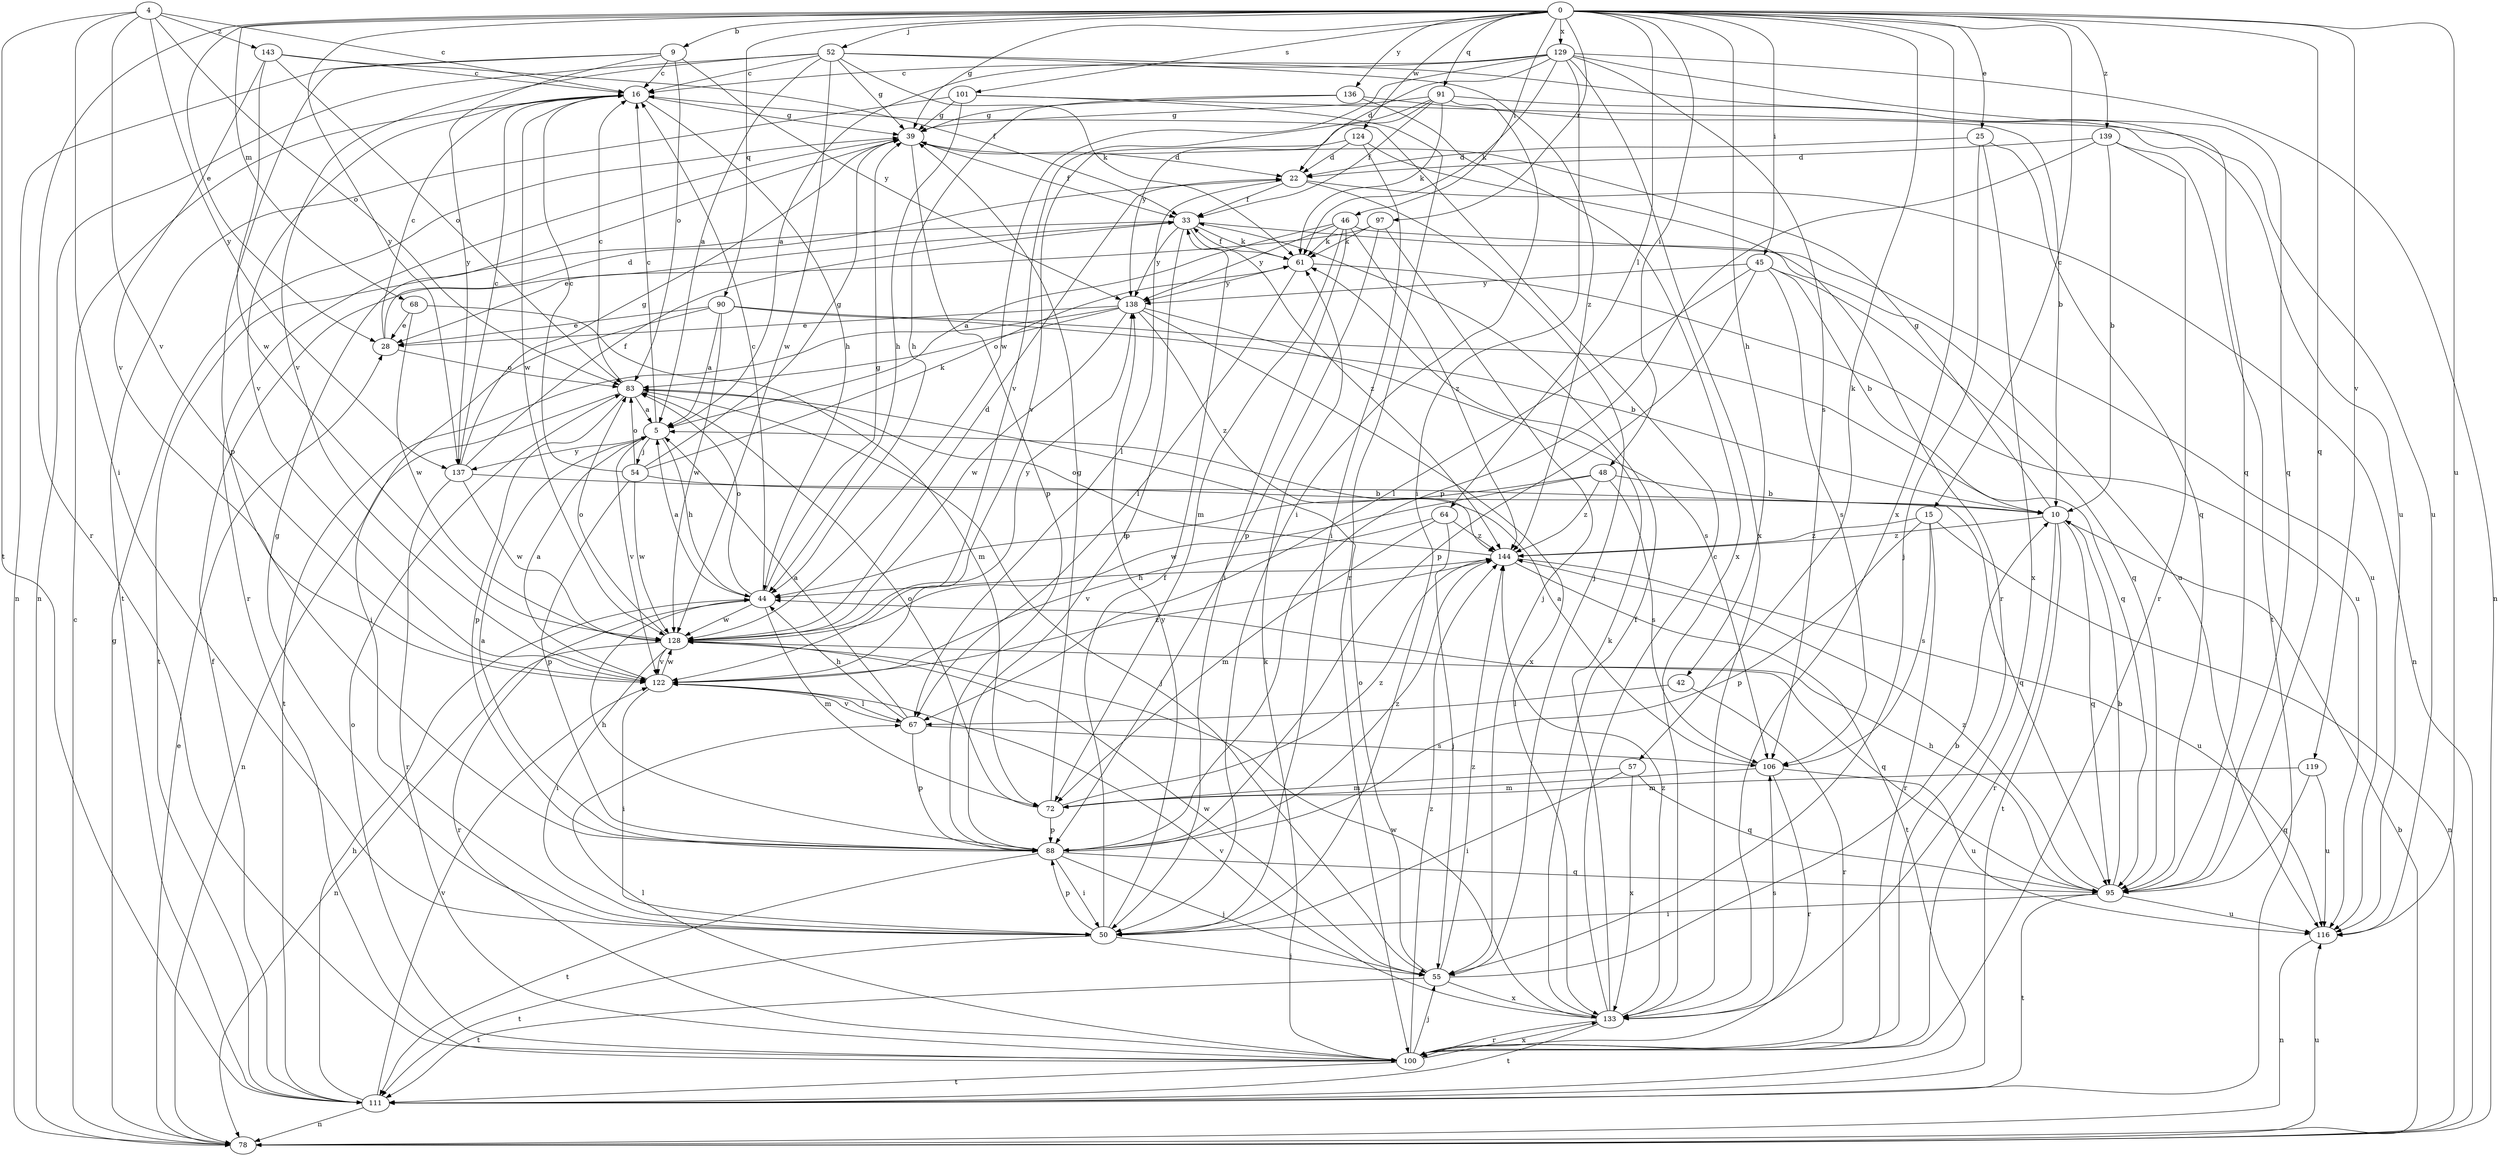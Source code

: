 strict digraph  {
0;
4;
5;
9;
10;
15;
16;
22;
25;
28;
33;
39;
42;
44;
45;
46;
48;
50;
52;
54;
55;
57;
61;
64;
67;
68;
72;
78;
83;
88;
90;
91;
95;
97;
100;
101;
106;
111;
116;
119;
122;
124;
128;
129;
133;
136;
137;
138;
139;
143;
144;
0 -> 9  [label=b];
0 -> 15  [label=c];
0 -> 25  [label=e];
0 -> 28  [label=e];
0 -> 39  [label=g];
0 -> 42  [label=h];
0 -> 45  [label=i];
0 -> 46  [label=i];
0 -> 48  [label=i];
0 -> 52  [label=j];
0 -> 57  [label=k];
0 -> 64  [label=l];
0 -> 68  [label=m];
0 -> 90  [label=q];
0 -> 91  [label=q];
0 -> 95  [label=q];
0 -> 97  [label=r];
0 -> 100  [label=r];
0 -> 101  [label=s];
0 -> 116  [label=u];
0 -> 119  [label=v];
0 -> 124  [label=w];
0 -> 129  [label=x];
0 -> 133  [label=x];
0 -> 136  [label=y];
0 -> 137  [label=y];
0 -> 139  [label=z];
4 -> 16  [label=c];
4 -> 50  [label=i];
4 -> 83  [label=o];
4 -> 111  [label=t];
4 -> 122  [label=v];
4 -> 137  [label=y];
4 -> 143  [label=z];
5 -> 16  [label=c];
5 -> 44  [label=h];
5 -> 54  [label=j];
5 -> 122  [label=v];
5 -> 137  [label=y];
9 -> 16  [label=c];
9 -> 78  [label=n];
9 -> 83  [label=o];
9 -> 88  [label=p];
9 -> 137  [label=y];
9 -> 138  [label=y];
10 -> 39  [label=g];
10 -> 95  [label=q];
10 -> 100  [label=r];
10 -> 111  [label=t];
10 -> 144  [label=z];
15 -> 78  [label=n];
15 -> 88  [label=p];
15 -> 100  [label=r];
15 -> 106  [label=s];
15 -> 144  [label=z];
16 -> 39  [label=g];
16 -> 44  [label=h];
16 -> 122  [label=v];
16 -> 128  [label=w];
22 -> 33  [label=f];
22 -> 55  [label=j];
22 -> 67  [label=l];
22 -> 78  [label=n];
25 -> 22  [label=d];
25 -> 55  [label=j];
25 -> 95  [label=q];
25 -> 133  [label=x];
28 -> 16  [label=c];
28 -> 22  [label=d];
28 -> 83  [label=o];
33 -> 61  [label=k];
33 -> 88  [label=p];
33 -> 111  [label=t];
33 -> 116  [label=u];
33 -> 138  [label=y];
33 -> 144  [label=z];
39 -> 22  [label=d];
39 -> 33  [label=f];
39 -> 88  [label=p];
39 -> 100  [label=r];
42 -> 67  [label=l];
42 -> 100  [label=r];
44 -> 5  [label=a];
44 -> 16  [label=c];
44 -> 39  [label=g];
44 -> 72  [label=m];
44 -> 83  [label=o];
44 -> 100  [label=r];
44 -> 128  [label=w];
45 -> 10  [label=b];
45 -> 67  [label=l];
45 -> 88  [label=p];
45 -> 95  [label=q];
45 -> 106  [label=s];
45 -> 138  [label=y];
46 -> 5  [label=a];
46 -> 50  [label=i];
46 -> 61  [label=k];
46 -> 72  [label=m];
46 -> 116  [label=u];
46 -> 138  [label=y];
46 -> 144  [label=z];
48 -> 10  [label=b];
48 -> 44  [label=h];
48 -> 106  [label=s];
48 -> 128  [label=w];
48 -> 144  [label=z];
50 -> 33  [label=f];
50 -> 39  [label=g];
50 -> 55  [label=j];
50 -> 88  [label=p];
50 -> 111  [label=t];
50 -> 138  [label=y];
52 -> 5  [label=a];
52 -> 16  [label=c];
52 -> 39  [label=g];
52 -> 61  [label=k];
52 -> 78  [label=n];
52 -> 95  [label=q];
52 -> 122  [label=v];
52 -> 128  [label=w];
52 -> 144  [label=z];
54 -> 16  [label=c];
54 -> 39  [label=g];
54 -> 61  [label=k];
54 -> 83  [label=o];
54 -> 88  [label=p];
54 -> 95  [label=q];
54 -> 128  [label=w];
55 -> 10  [label=b];
55 -> 83  [label=o];
55 -> 111  [label=t];
55 -> 128  [label=w];
55 -> 133  [label=x];
55 -> 144  [label=z];
57 -> 50  [label=i];
57 -> 72  [label=m];
57 -> 95  [label=q];
57 -> 133  [label=x];
61 -> 33  [label=f];
61 -> 67  [label=l];
61 -> 116  [label=u];
61 -> 138  [label=y];
64 -> 55  [label=j];
64 -> 72  [label=m];
64 -> 122  [label=v];
64 -> 144  [label=z];
67 -> 5  [label=a];
67 -> 44  [label=h];
67 -> 88  [label=p];
67 -> 106  [label=s];
67 -> 122  [label=v];
68 -> 28  [label=e];
68 -> 72  [label=m];
68 -> 128  [label=w];
72 -> 39  [label=g];
72 -> 83  [label=o];
72 -> 88  [label=p];
72 -> 144  [label=z];
78 -> 10  [label=b];
78 -> 16  [label=c];
78 -> 28  [label=e];
78 -> 39  [label=g];
78 -> 116  [label=u];
83 -> 5  [label=a];
83 -> 16  [label=c];
83 -> 55  [label=j];
83 -> 78  [label=n];
83 -> 88  [label=p];
88 -> 5  [label=a];
88 -> 44  [label=h];
88 -> 50  [label=i];
88 -> 55  [label=j];
88 -> 95  [label=q];
88 -> 111  [label=t];
88 -> 144  [label=z];
90 -> 5  [label=a];
90 -> 10  [label=b];
90 -> 28  [label=e];
90 -> 50  [label=i];
90 -> 95  [label=q];
90 -> 128  [label=w];
91 -> 33  [label=f];
91 -> 39  [label=g];
91 -> 50  [label=i];
91 -> 61  [label=k];
91 -> 116  [label=u];
91 -> 122  [label=v];
91 -> 138  [label=y];
95 -> 10  [label=b];
95 -> 44  [label=h];
95 -> 50  [label=i];
95 -> 111  [label=t];
95 -> 116  [label=u];
95 -> 144  [label=z];
97 -> 28  [label=e];
97 -> 55  [label=j];
97 -> 61  [label=k];
97 -> 88  [label=p];
100 -> 55  [label=j];
100 -> 61  [label=k];
100 -> 67  [label=l];
100 -> 83  [label=o];
100 -> 111  [label=t];
100 -> 133  [label=x];
100 -> 144  [label=z];
101 -> 39  [label=g];
101 -> 44  [label=h];
101 -> 100  [label=r];
101 -> 111  [label=t];
101 -> 116  [label=u];
106 -> 5  [label=a];
106 -> 72  [label=m];
106 -> 100  [label=r];
106 -> 116  [label=u];
111 -> 33  [label=f];
111 -> 44  [label=h];
111 -> 78  [label=n];
111 -> 122  [label=v];
116 -> 78  [label=n];
119 -> 72  [label=m];
119 -> 95  [label=q];
119 -> 116  [label=u];
122 -> 5  [label=a];
122 -> 50  [label=i];
122 -> 67  [label=l];
122 -> 128  [label=w];
122 -> 144  [label=z];
124 -> 22  [label=d];
124 -> 50  [label=i];
124 -> 100  [label=r];
124 -> 122  [label=v];
128 -> 22  [label=d];
128 -> 50  [label=i];
128 -> 78  [label=n];
128 -> 83  [label=o];
128 -> 95  [label=q];
128 -> 122  [label=v];
128 -> 138  [label=y];
129 -> 5  [label=a];
129 -> 16  [label=c];
129 -> 22  [label=d];
129 -> 50  [label=i];
129 -> 61  [label=k];
129 -> 78  [label=n];
129 -> 95  [label=q];
129 -> 106  [label=s];
129 -> 128  [label=w];
129 -> 133  [label=x];
133 -> 16  [label=c];
133 -> 33  [label=f];
133 -> 61  [label=k];
133 -> 100  [label=r];
133 -> 106  [label=s];
133 -> 111  [label=t];
133 -> 122  [label=v];
133 -> 128  [label=w];
133 -> 144  [label=z];
136 -> 10  [label=b];
136 -> 39  [label=g];
136 -> 44  [label=h];
136 -> 133  [label=x];
137 -> 10  [label=b];
137 -> 16  [label=c];
137 -> 33  [label=f];
137 -> 39  [label=g];
137 -> 100  [label=r];
137 -> 128  [label=w];
138 -> 28  [label=e];
138 -> 83  [label=o];
138 -> 106  [label=s];
138 -> 111  [label=t];
138 -> 128  [label=w];
138 -> 133  [label=x];
138 -> 144  [label=z];
139 -> 10  [label=b];
139 -> 22  [label=d];
139 -> 88  [label=p];
139 -> 100  [label=r];
139 -> 111  [label=t];
143 -> 16  [label=c];
143 -> 33  [label=f];
143 -> 83  [label=o];
143 -> 122  [label=v];
143 -> 128  [label=w];
144 -> 44  [label=h];
144 -> 83  [label=o];
144 -> 111  [label=t];
144 -> 116  [label=u];
}
